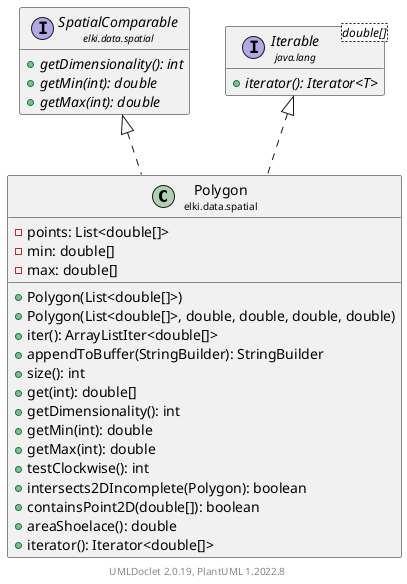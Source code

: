 @startuml
    remove .*\.(Instance|Par|Parameterizer|Factory)$
    set namespaceSeparator none
    hide empty fields
    hide empty methods

    class "<size:14>Polygon\n<size:10>elki.data.spatial" as elki.data.spatial.Polygon [[Polygon.html]] {
        -points: List<double[]>
        -min: double[]
        -max: double[]
        +Polygon(List<double[]>)
        +Polygon(List<double[]>, double, double, double, double)
        +iter(): ArrayListIter<double[]>
        +appendToBuffer(StringBuilder): StringBuilder
        +size(): int
        +get(int): double[]
        +getDimensionality(): int
        +getMin(int): double
        +getMax(int): double
        +testClockwise(): int
        +intersects2DIncomplete(Polygon): boolean
        +containsPoint2D(double[]): boolean
        +areaShoelace(): double
        +iterator(): Iterator<double[]>
    }

    interface "<size:14>SpatialComparable\n<size:10>elki.data.spatial" as elki.data.spatial.SpatialComparable [[SpatialComparable.html]] {
        {abstract} +getDimensionality(): int
        {abstract} +getMin(int): double
        {abstract} +getMax(int): double
    }
    interface "<size:14>Iterable\n<size:10>java.lang" as java.lang.Iterable<double[]> {
        {abstract} +iterator(): Iterator<T>
    }

    elki.data.spatial.SpatialComparable <|.. elki.data.spatial.Polygon
    java.lang.Iterable <|.. elki.data.spatial.Polygon

    center footer UMLDoclet 2.0.19, PlantUML 1.2022.8
@enduml
